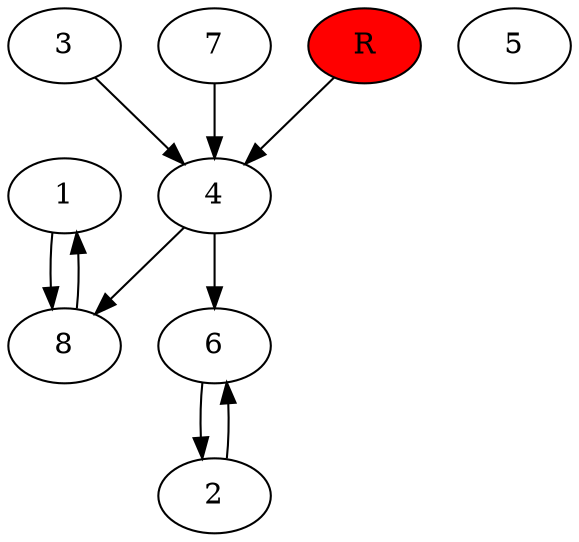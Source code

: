 digraph prb34941 {
	1
	2
	3
	4
	5
	6
	7
	8
	R [fillcolor="#ff0000" style=filled]
	1 -> 8
	2 -> 6
	3 -> 4
	4 -> 6
	4 -> 8
	6 -> 2
	7 -> 4
	8 -> 1
	R -> 4
}
